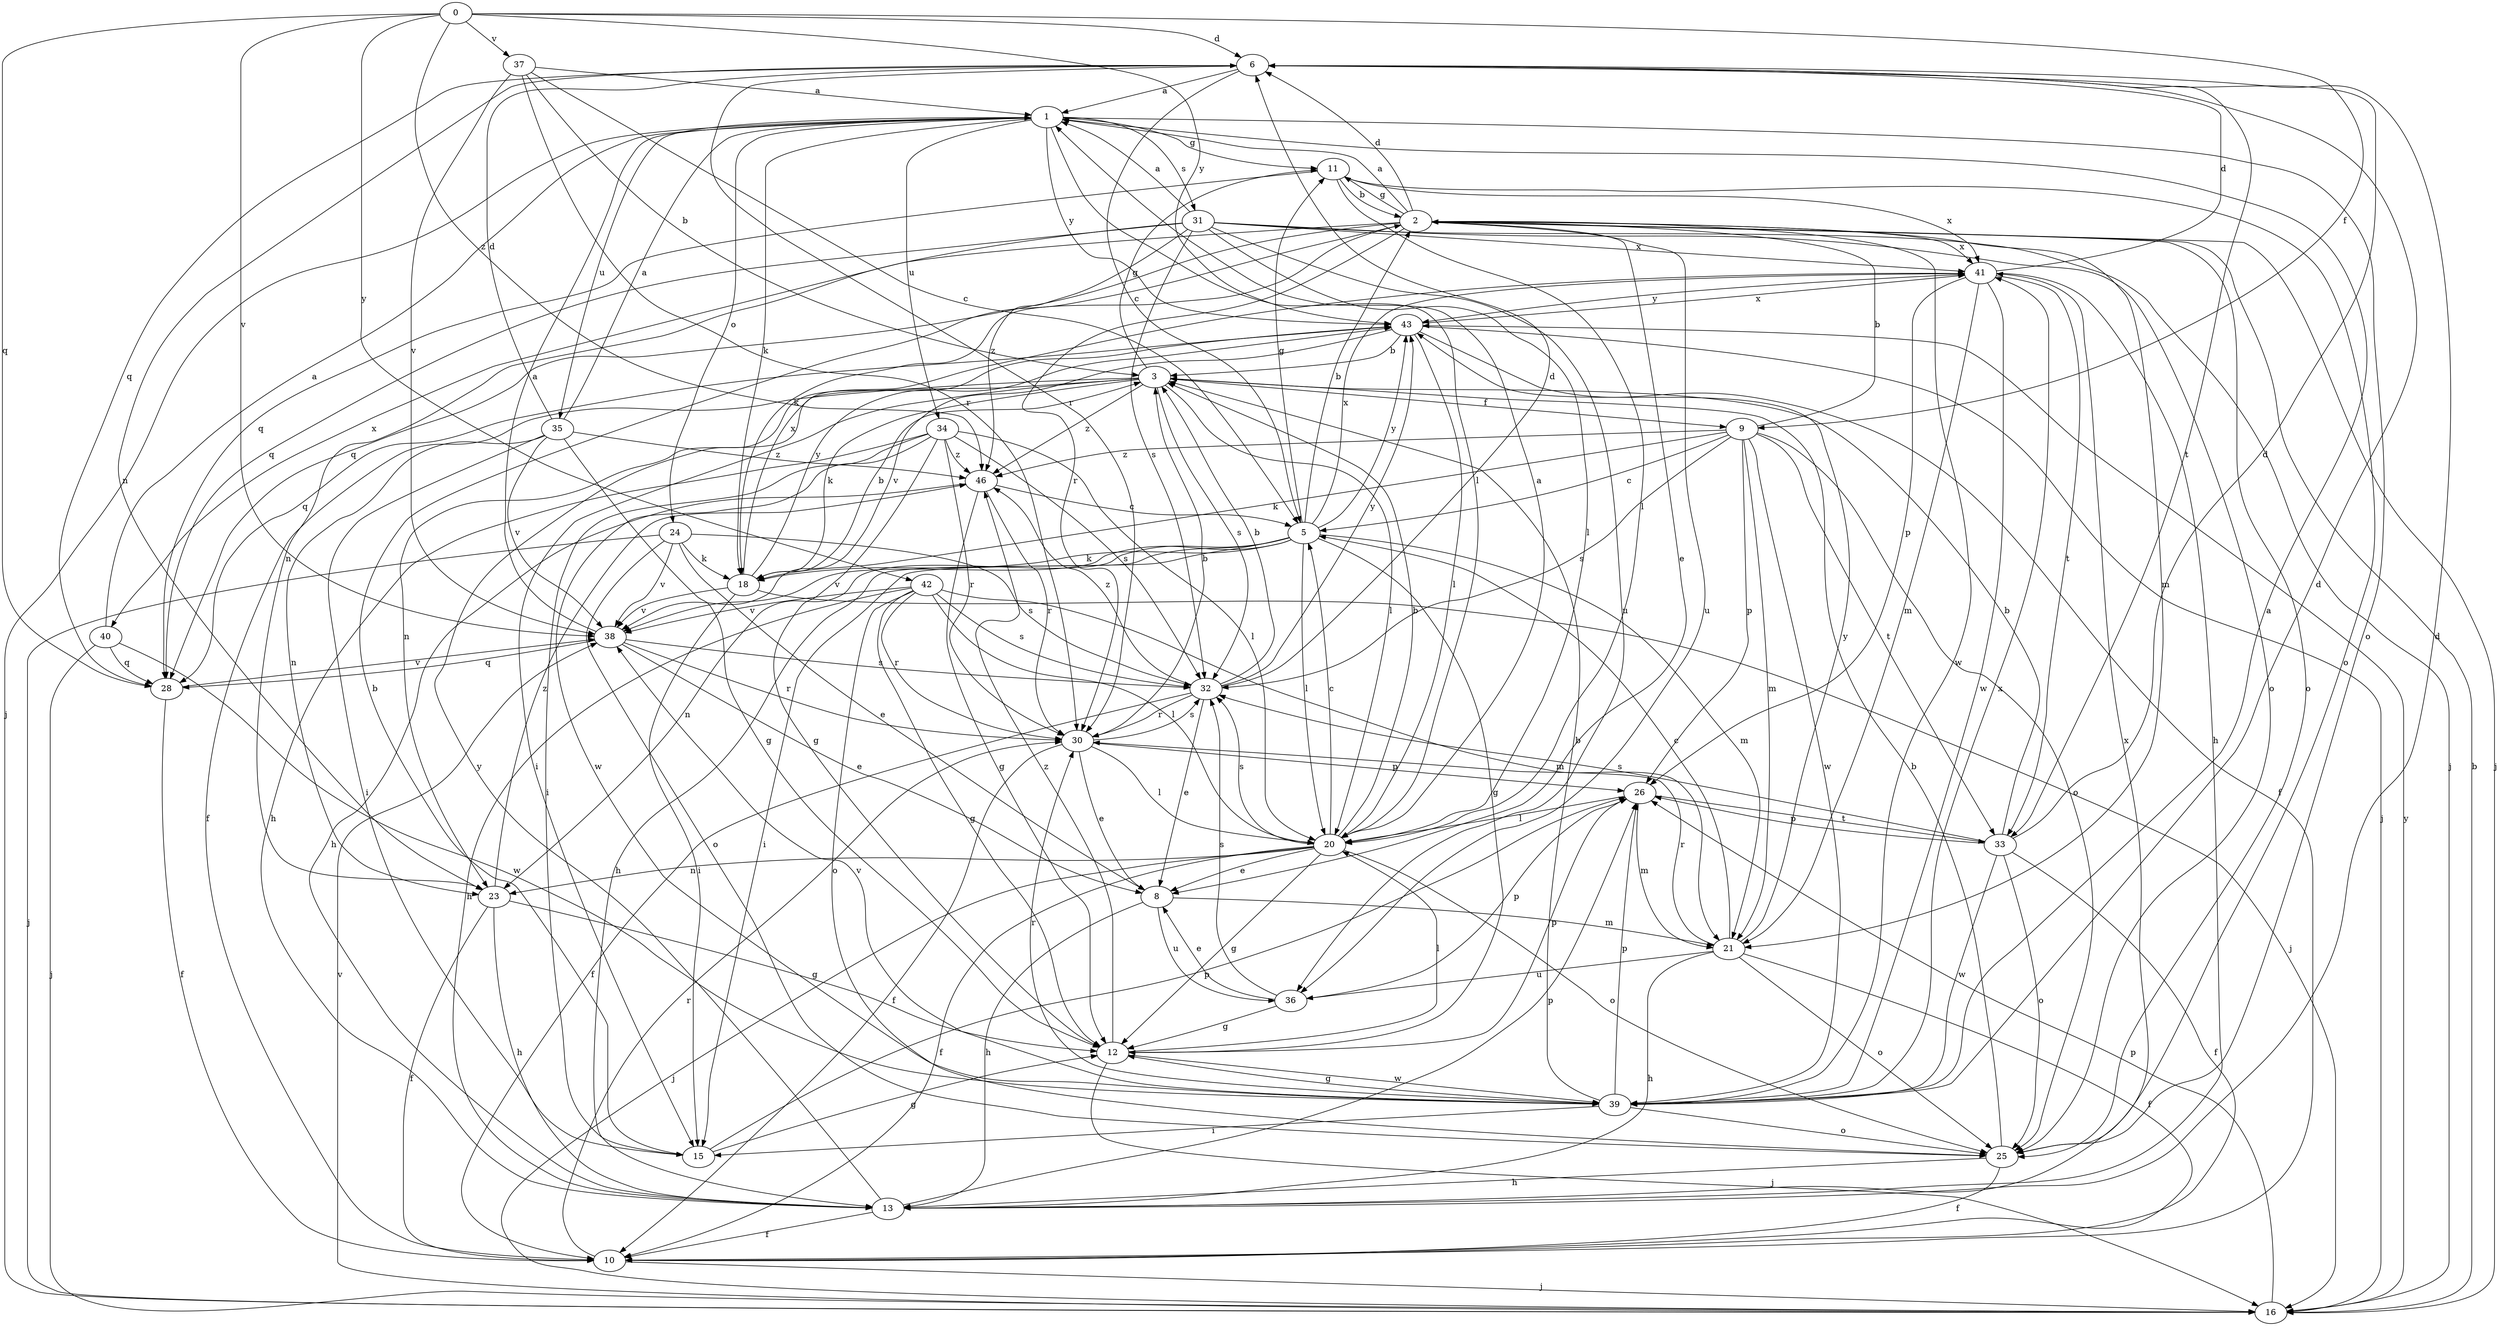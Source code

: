 strict digraph  {
0;
1;
2;
3;
5;
6;
8;
9;
10;
11;
12;
13;
15;
16;
18;
20;
21;
23;
24;
25;
26;
28;
30;
31;
32;
33;
34;
35;
36;
37;
38;
39;
40;
41;
42;
43;
46;
0 -> 6  [label=d];
0 -> 9  [label=f];
0 -> 28  [label=q];
0 -> 37  [label=v];
0 -> 38  [label=v];
0 -> 42  [label=y];
0 -> 43  [label=y];
0 -> 46  [label=z];
1 -> 11  [label=g];
1 -> 16  [label=j];
1 -> 18  [label=k];
1 -> 20  [label=l];
1 -> 24  [label=o];
1 -> 25  [label=o];
1 -> 31  [label=s];
1 -> 34  [label=u];
1 -> 35  [label=u];
1 -> 43  [label=y];
2 -> 1  [label=a];
2 -> 6  [label=d];
2 -> 8  [label=e];
2 -> 11  [label=g];
2 -> 16  [label=j];
2 -> 18  [label=k];
2 -> 21  [label=m];
2 -> 25  [label=o];
2 -> 28  [label=q];
2 -> 30  [label=r];
2 -> 36  [label=u];
2 -> 39  [label=w];
2 -> 40  [label=x];
2 -> 41  [label=x];
3 -> 9  [label=f];
3 -> 10  [label=f];
3 -> 11  [label=g];
3 -> 15  [label=i];
3 -> 18  [label=k];
3 -> 20  [label=l];
3 -> 23  [label=n];
3 -> 32  [label=s];
3 -> 46  [label=z];
5 -> 2  [label=b];
5 -> 11  [label=g];
5 -> 12  [label=g];
5 -> 13  [label=h];
5 -> 15  [label=i];
5 -> 18  [label=k];
5 -> 20  [label=l];
5 -> 21  [label=m];
5 -> 23  [label=n];
5 -> 38  [label=v];
5 -> 41  [label=x];
5 -> 43  [label=y];
6 -> 1  [label=a];
6 -> 5  [label=c];
6 -> 23  [label=n];
6 -> 28  [label=q];
6 -> 30  [label=r];
6 -> 33  [label=t];
8 -> 13  [label=h];
8 -> 21  [label=m];
8 -> 36  [label=u];
9 -> 2  [label=b];
9 -> 5  [label=c];
9 -> 18  [label=k];
9 -> 21  [label=m];
9 -> 25  [label=o];
9 -> 26  [label=p];
9 -> 32  [label=s];
9 -> 33  [label=t];
9 -> 39  [label=w];
9 -> 46  [label=z];
10 -> 16  [label=j];
10 -> 30  [label=r];
11 -> 2  [label=b];
11 -> 20  [label=l];
11 -> 25  [label=o];
11 -> 28  [label=q];
11 -> 41  [label=x];
12 -> 16  [label=j];
12 -> 20  [label=l];
12 -> 26  [label=p];
12 -> 39  [label=w];
12 -> 46  [label=z];
13 -> 6  [label=d];
13 -> 10  [label=f];
13 -> 26  [label=p];
13 -> 41  [label=x];
13 -> 43  [label=y];
15 -> 2  [label=b];
15 -> 12  [label=g];
15 -> 26  [label=p];
16 -> 2  [label=b];
16 -> 26  [label=p];
16 -> 38  [label=v];
16 -> 43  [label=y];
18 -> 3  [label=b];
18 -> 15  [label=i];
18 -> 16  [label=j];
18 -> 38  [label=v];
18 -> 41  [label=x];
18 -> 43  [label=y];
20 -> 1  [label=a];
20 -> 3  [label=b];
20 -> 5  [label=c];
20 -> 8  [label=e];
20 -> 10  [label=f];
20 -> 12  [label=g];
20 -> 16  [label=j];
20 -> 23  [label=n];
20 -> 25  [label=o];
20 -> 32  [label=s];
21 -> 5  [label=c];
21 -> 10  [label=f];
21 -> 13  [label=h];
21 -> 25  [label=o];
21 -> 30  [label=r];
21 -> 36  [label=u];
21 -> 43  [label=y];
23 -> 10  [label=f];
23 -> 12  [label=g];
23 -> 13  [label=h];
23 -> 46  [label=z];
24 -> 8  [label=e];
24 -> 16  [label=j];
24 -> 18  [label=k];
24 -> 25  [label=o];
24 -> 32  [label=s];
24 -> 38  [label=v];
25 -> 3  [label=b];
25 -> 10  [label=f];
25 -> 13  [label=h];
26 -> 20  [label=l];
26 -> 21  [label=m];
26 -> 33  [label=t];
28 -> 10  [label=f];
28 -> 38  [label=v];
30 -> 3  [label=b];
30 -> 8  [label=e];
30 -> 10  [label=f];
30 -> 20  [label=l];
30 -> 26  [label=p];
30 -> 32  [label=s];
31 -> 1  [label=a];
31 -> 16  [label=j];
31 -> 20  [label=l];
31 -> 23  [label=n];
31 -> 25  [label=o];
31 -> 28  [label=q];
31 -> 32  [label=s];
31 -> 36  [label=u];
31 -> 41  [label=x];
31 -> 46  [label=z];
32 -> 3  [label=b];
32 -> 6  [label=d];
32 -> 8  [label=e];
32 -> 10  [label=f];
32 -> 30  [label=r];
32 -> 43  [label=y];
32 -> 46  [label=z];
33 -> 3  [label=b];
33 -> 6  [label=d];
33 -> 10  [label=f];
33 -> 25  [label=o];
33 -> 26  [label=p];
33 -> 32  [label=s];
33 -> 39  [label=w];
34 -> 12  [label=g];
34 -> 13  [label=h];
34 -> 15  [label=i];
34 -> 20  [label=l];
34 -> 30  [label=r];
34 -> 32  [label=s];
34 -> 39  [label=w];
34 -> 46  [label=z];
35 -> 1  [label=a];
35 -> 6  [label=d];
35 -> 12  [label=g];
35 -> 15  [label=i];
35 -> 23  [label=n];
35 -> 38  [label=v];
35 -> 46  [label=z];
36 -> 8  [label=e];
36 -> 12  [label=g];
36 -> 26  [label=p];
36 -> 32  [label=s];
37 -> 1  [label=a];
37 -> 3  [label=b];
37 -> 5  [label=c];
37 -> 30  [label=r];
37 -> 38  [label=v];
38 -> 1  [label=a];
38 -> 8  [label=e];
38 -> 28  [label=q];
38 -> 30  [label=r];
38 -> 32  [label=s];
39 -> 1  [label=a];
39 -> 3  [label=b];
39 -> 6  [label=d];
39 -> 12  [label=g];
39 -> 15  [label=i];
39 -> 25  [label=o];
39 -> 26  [label=p];
39 -> 30  [label=r];
39 -> 38  [label=v];
39 -> 41  [label=x];
40 -> 1  [label=a];
40 -> 16  [label=j];
40 -> 28  [label=q];
40 -> 39  [label=w];
41 -> 6  [label=d];
41 -> 13  [label=h];
41 -> 21  [label=m];
41 -> 26  [label=p];
41 -> 33  [label=t];
41 -> 39  [label=w];
41 -> 43  [label=y];
42 -> 12  [label=g];
42 -> 13  [label=h];
42 -> 20  [label=l];
42 -> 21  [label=m];
42 -> 25  [label=o];
42 -> 30  [label=r];
42 -> 32  [label=s];
42 -> 38  [label=v];
43 -> 3  [label=b];
43 -> 10  [label=f];
43 -> 16  [label=j];
43 -> 20  [label=l];
43 -> 28  [label=q];
43 -> 38  [label=v];
43 -> 41  [label=x];
46 -> 5  [label=c];
46 -> 12  [label=g];
46 -> 13  [label=h];
46 -> 30  [label=r];
}
